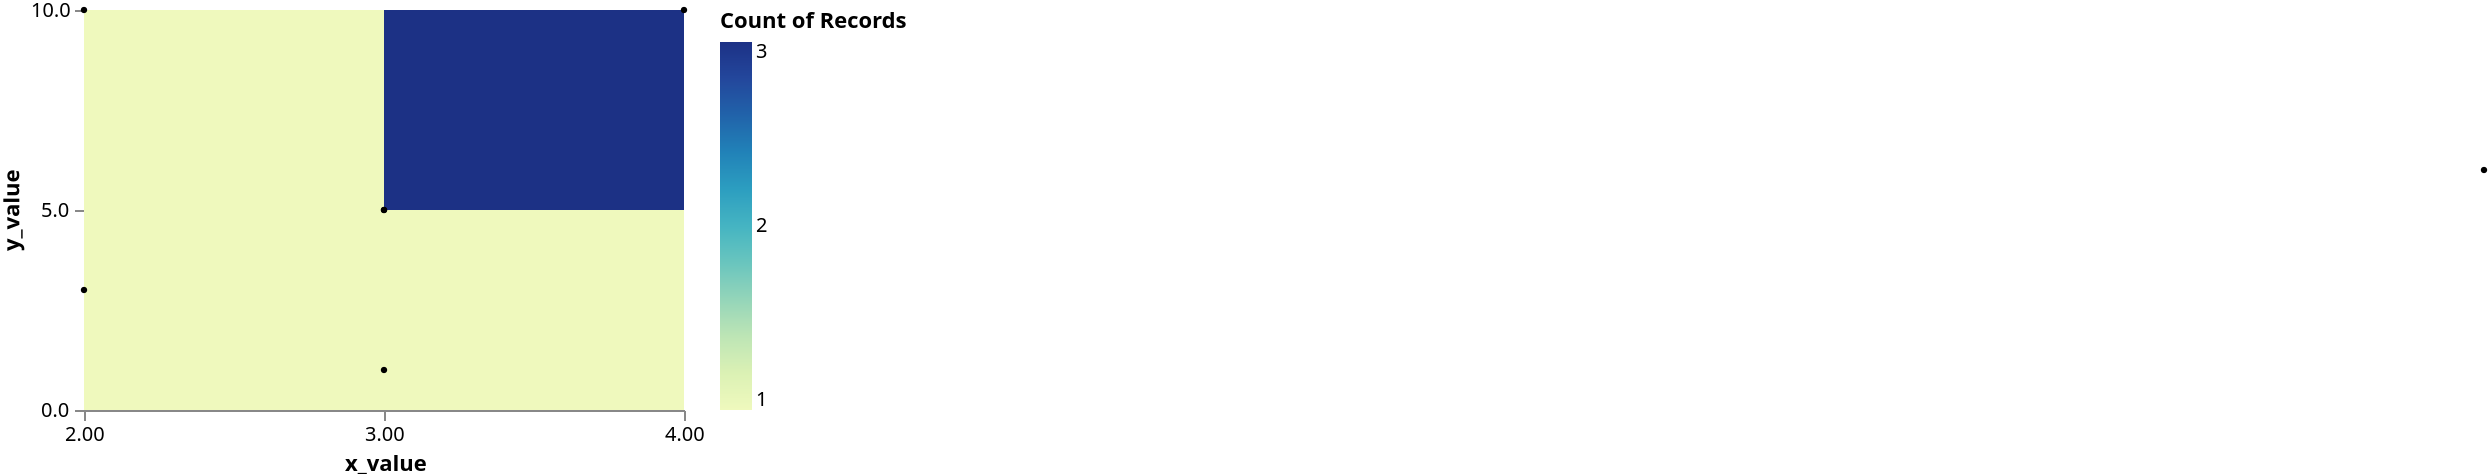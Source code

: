 {
  "$schema": "https://vega.github.io/schema/vega/v5.json",
  "width": 300,
  "height": 200,
    "signals": [
    {
      "name": "max_x_bins", "value": 3,
      "description": "Max number X bins",
      "bind": {"input": "range", "min": 1, "max": 100, "step": 1}
     },
    {
      "name": "max_y_bins", "value": 3,
      "description": "Max number Y bins",
      "bind": {"input": "range", "min": 1, "max": 100, "step": 1}
     },
    { "name": "x_name", "value": "x_value"},
    { "name": "y_name", "value": "y_value"}
  ],
  "data": [
      {
      "name": "points",
      "values": [
          {"x_value": 2, "y_value": 10},
          {"x_value": 3, "y_value": 5},
          {"x_value": 3, "y_value": 5},
          {"x_value": 10, "y_value": 6},
          {"x_value": 2, "y_value": 3},
          {"x_value": 4, "y_value": 10},
          {"x_value": 3, "y_value": 1}
        ]
      },
    {
      "name": "source_0",
      "values": [
          {"x_value": 2, "y_value": 10},
          {"x_value": 3, "y_value": 5},
          {"x_value": 3, "y_value": 5},
          {"x_value": 2, "y_value": 3},
          {"x_value": 4, "y_value": 10},
          {"x_value": 3, "y_value": 1}
        ],
      "format": {"type": "json"},
      "transform": [

        {
          "type": "extent",
          "field": {"signal": "x_name"},
          "signal": "x_extent"
        },
        {
          "type": "bin",
          "field": {"signal": "x_name"},
          "as": [
            "x_start",
            "x_end"
          ],
          "signal": "x_bins",
          "extent": {"signal": "x_extent"},
          "maxbins": {"signal": "max_x_bins"}
        },
        {
          "type": "extent",
          "field": {"signal": "y_name"},
          "signal": "y_extent"
        },
        {
          "type": "bin",
          "field": {"signal": "y_name"},
          "as": [
            "y_start",
            "y_end"
          ],
          "signal": "y_bins",
          "extent": {"signal": "y_extent"},
          "maxbins": {"signal": "max_y_bins"}
        },
        {
          "type": "aggregate",
          "groupby": [
            "x_start",
            "x_end",
            "y_start",
            "y_end"
          ],
          "ops": ["count"],
          "as": ["__count"]
        }
      ]
    }
  ],
  "marks": [
    {
      "name": "marks",
      "type": "rect",
      "style": ["rect"],
      "from": {"data": "source_0"},
      "encode": {
        "update": {
          "fill": {"scale": "color", "field": "__count"},
          "x2": {
            "scale": "x",
            "field": "x_start"
          },
          "x": {
            "scale": "x",
            "field": "x_end"
          },
          "y2": {
            "scale": "y",
            "field": "y_start"
          },
          "y": {
            "scale": "y",
            "field": "y_end"
          }
        }
      }
    },
        {
      "type": "symbol",
      "from": {"data": "points"},
      "encode": {
        "enter": {
          "fillOpacity": {"value": 1},
          "fill": {"value": "black"}
        },
        "update": {
          "x": {"scale": "x", "field" : {"signal": "x_name"}},
          "y": {"scale": "y", "field" : {"signal": "y_name"}},
          "size": {"value": 10}
        }
      }
    }
  ],
  "scales": [
    {
      "name": "x",
      "type": "linear",
      "domain": {
        "signal": "[x_bins.start, x_bins.stop]"
      },
      "range": [0, {"signal": "width"}],
      "bins": {"signal": "x_bins"},
      "zero": false
    },
    {
      "name": "y",
      "type": "linear",
      "domain": {
        "signal": "[y_bins.start, y_bins.stop]"
      },
      "range": [{"signal": "height"}, 0],
      "bins": {"signal": "y_bins"},
      "zero": false
    },
    {
      "name": "color",
      "type": "linear",
      "domain": {"data": "source_0", "field": "__count"},
      "range": "heatmap",
      "interpolate": "hcl",
      "zero": false
    }
  ],
  "axes": [
    {
      "scale": "x",
      "orient": "bottom",
      "title": {"signal": "x_name"},
      "labelOverlap": true,
      "tickCount": {"signal": "ceil(width/3)"}
    },
    {
      "scale": "y",
      "orient": "left",
      "title": {"signal": "y_name"},
      "labelOverlap": true,
      "tickCount": {"signal": "ceil(height/3)"}
    }
  ],
  "legends": [
    {
      "fill": "color",
      "gradientLength": {"signal": "height - 16"},
      "title": "Count of Records"
    }
  ]
}